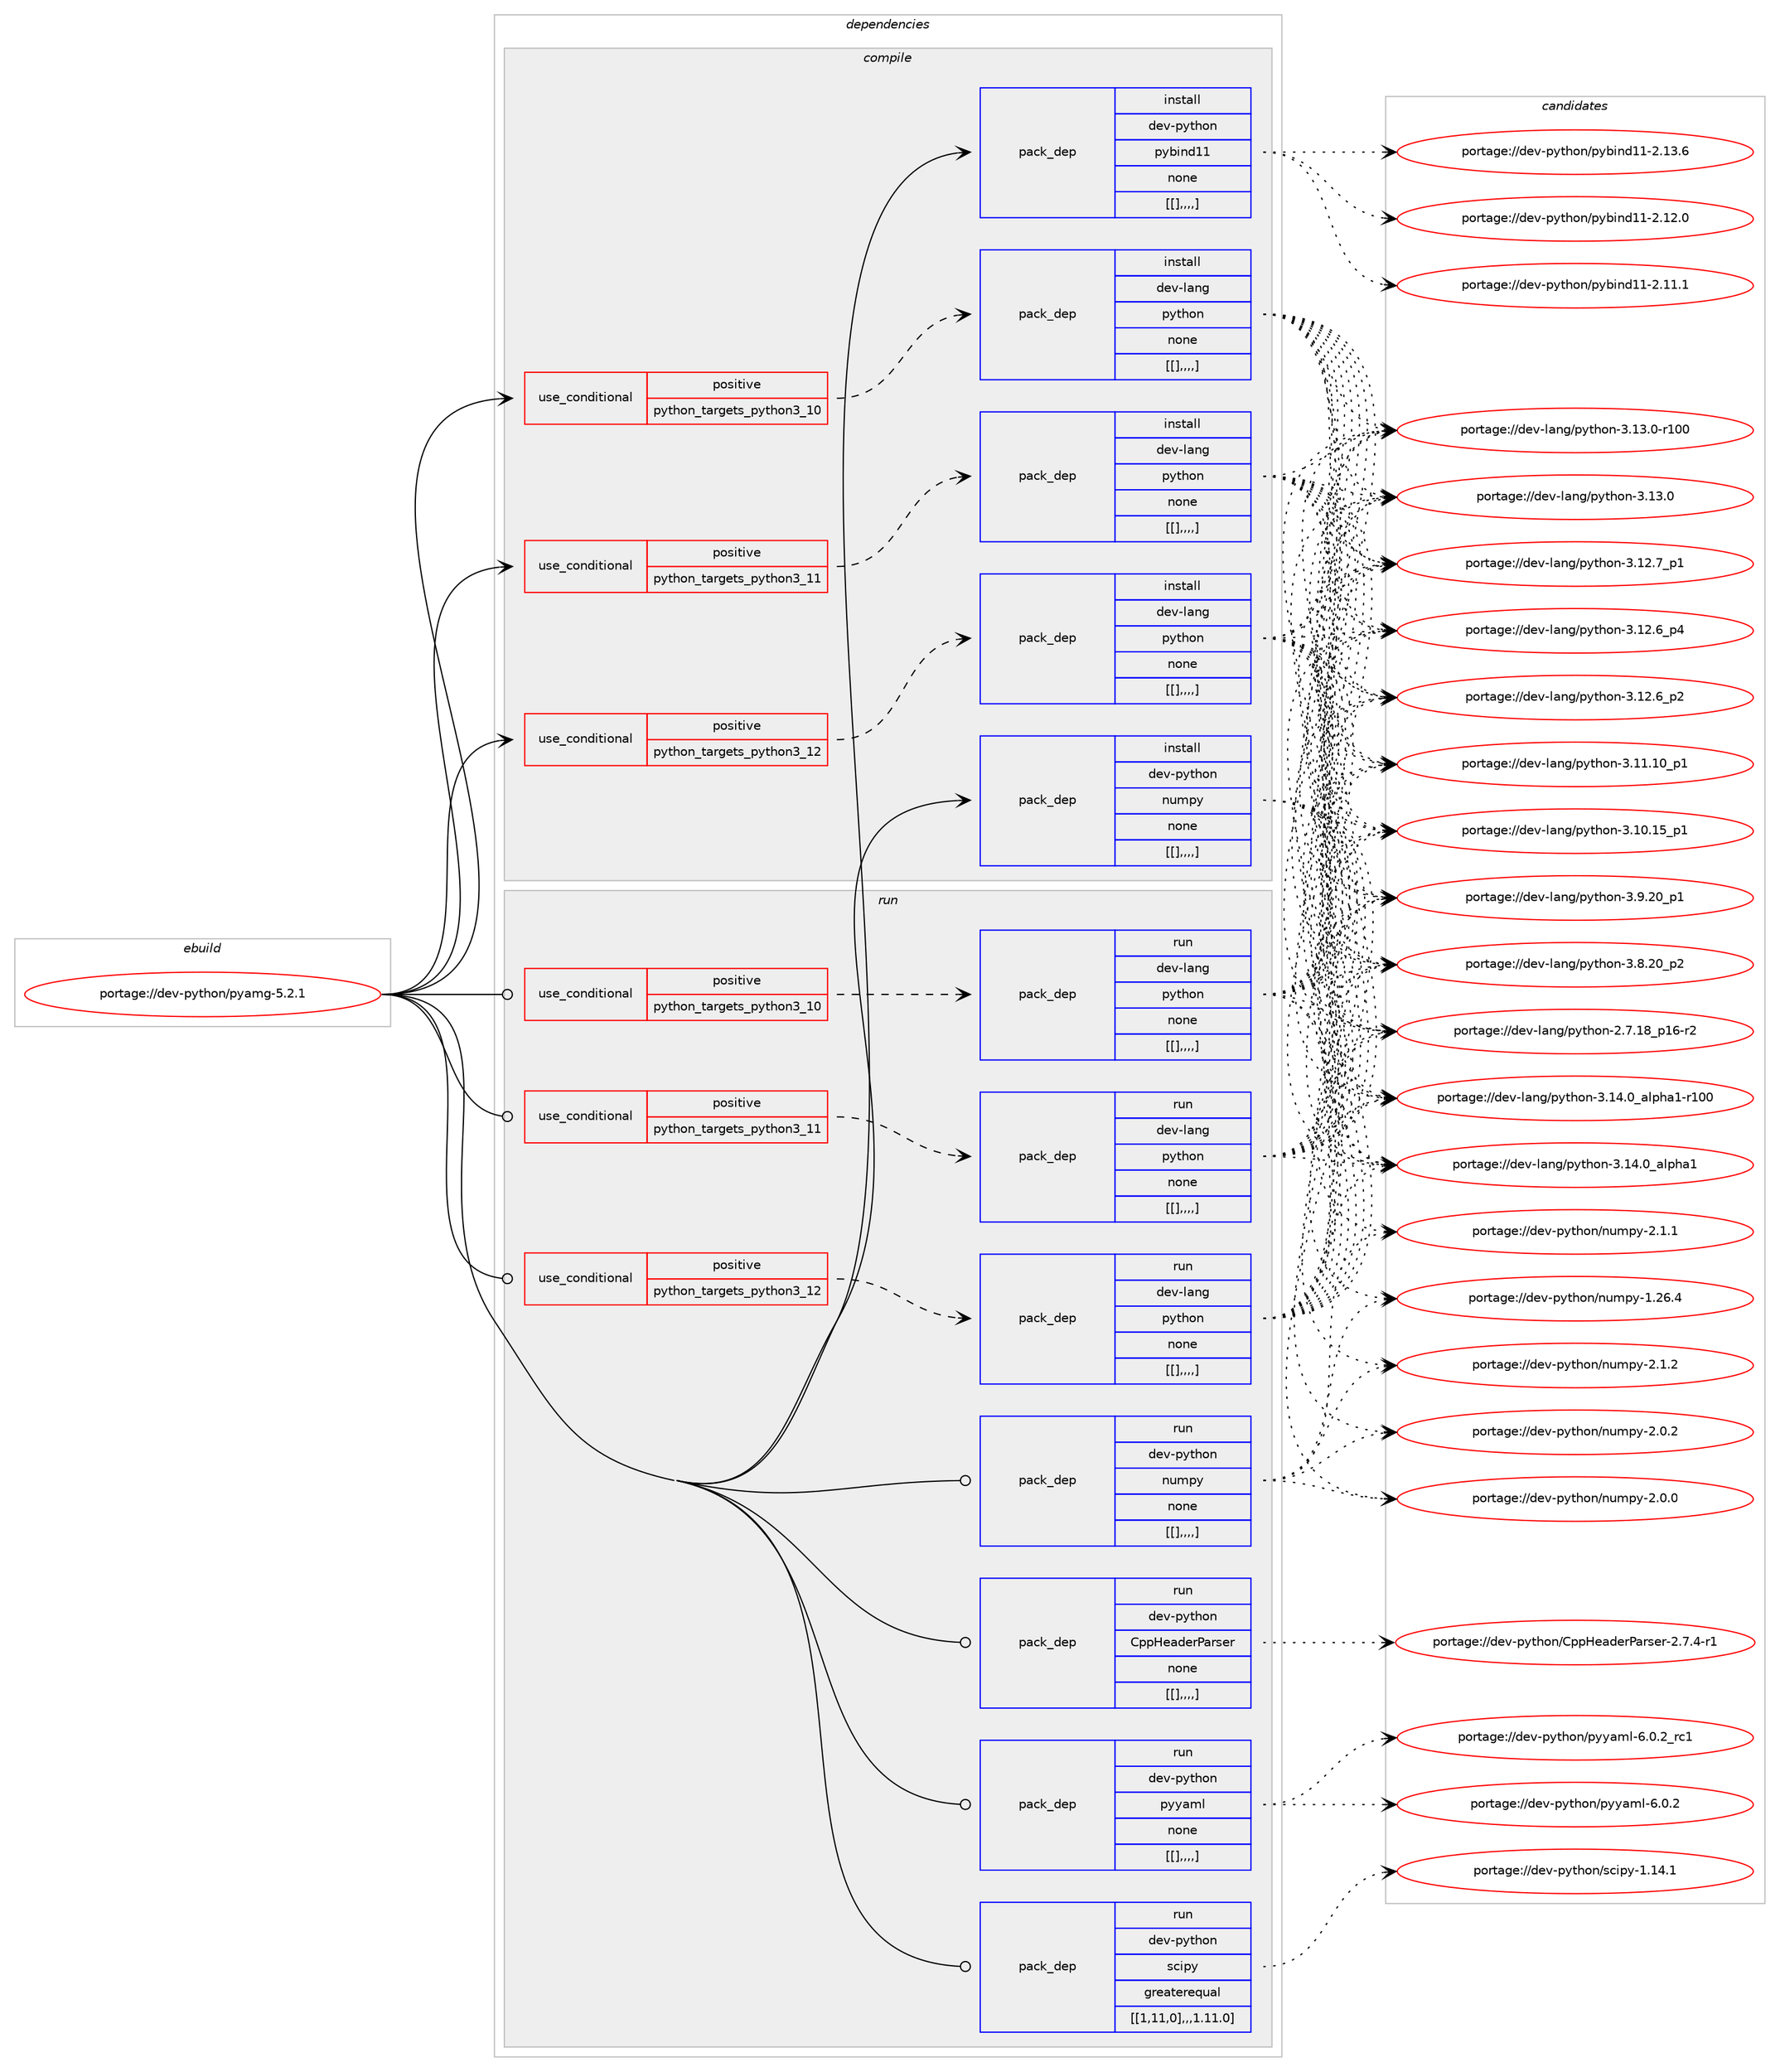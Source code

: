 digraph prolog {

# *************
# Graph options
# *************

newrank=true;
concentrate=true;
compound=true;
graph [rankdir=LR,fontname=Helvetica,fontsize=10,ranksep=1.5];#, ranksep=2.5, nodesep=0.2];
edge  [arrowhead=vee];
node  [fontname=Helvetica,fontsize=10];

# **********
# The ebuild
# **********

subgraph cluster_leftcol {
color=gray;
label=<<i>ebuild</i>>;
id [label="portage://dev-python/pyamg-5.2.1", color=red, width=4, href="../dev-python/pyamg-5.2.1.svg"];
}

# ****************
# The dependencies
# ****************

subgraph cluster_midcol {
color=gray;
label=<<i>dependencies</i>>;
subgraph cluster_compile {
fillcolor="#eeeeee";
style=filled;
label=<<i>compile</i>>;
subgraph cond39052 {
dependency162117 [label=<<TABLE BORDER="0" CELLBORDER="1" CELLSPACING="0" CELLPADDING="4"><TR><TD ROWSPAN="3" CELLPADDING="10">use_conditional</TD></TR><TR><TD>positive</TD></TR><TR><TD>python_targets_python3_10</TD></TR></TABLE>>, shape=none, color=red];
subgraph pack121745 {
dependency162138 [label=<<TABLE BORDER="0" CELLBORDER="1" CELLSPACING="0" CELLPADDING="4" WIDTH="220"><TR><TD ROWSPAN="6" CELLPADDING="30">pack_dep</TD></TR><TR><TD WIDTH="110">install</TD></TR><TR><TD>dev-lang</TD></TR><TR><TD>python</TD></TR><TR><TD>none</TD></TR><TR><TD>[[],,,,]</TD></TR></TABLE>>, shape=none, color=blue];
}
dependency162117:e -> dependency162138:w [weight=20,style="dashed",arrowhead="vee"];
}
id:e -> dependency162117:w [weight=20,style="solid",arrowhead="vee"];
subgraph cond39086 {
dependency162206 [label=<<TABLE BORDER="0" CELLBORDER="1" CELLSPACING="0" CELLPADDING="4"><TR><TD ROWSPAN="3" CELLPADDING="10">use_conditional</TD></TR><TR><TD>positive</TD></TR><TR><TD>python_targets_python3_11</TD></TR></TABLE>>, shape=none, color=red];
subgraph pack121788 {
dependency162209 [label=<<TABLE BORDER="0" CELLBORDER="1" CELLSPACING="0" CELLPADDING="4" WIDTH="220"><TR><TD ROWSPAN="6" CELLPADDING="30">pack_dep</TD></TR><TR><TD WIDTH="110">install</TD></TR><TR><TD>dev-lang</TD></TR><TR><TD>python</TD></TR><TR><TD>none</TD></TR><TR><TD>[[],,,,]</TD></TR></TABLE>>, shape=none, color=blue];
}
dependency162206:e -> dependency162209:w [weight=20,style="dashed",arrowhead="vee"];
}
id:e -> dependency162206:w [weight=20,style="solid",arrowhead="vee"];
subgraph cond39118 {
dependency162303 [label=<<TABLE BORDER="0" CELLBORDER="1" CELLSPACING="0" CELLPADDING="4"><TR><TD ROWSPAN="3" CELLPADDING="10">use_conditional</TD></TR><TR><TD>positive</TD></TR><TR><TD>python_targets_python3_12</TD></TR></TABLE>>, shape=none, color=red];
subgraph pack121841 {
dependency162306 [label=<<TABLE BORDER="0" CELLBORDER="1" CELLSPACING="0" CELLPADDING="4" WIDTH="220"><TR><TD ROWSPAN="6" CELLPADDING="30">pack_dep</TD></TR><TR><TD WIDTH="110">install</TD></TR><TR><TD>dev-lang</TD></TR><TR><TD>python</TD></TR><TR><TD>none</TD></TR><TR><TD>[[],,,,]</TD></TR></TABLE>>, shape=none, color=blue];
}
dependency162303:e -> dependency162306:w [weight=20,style="dashed",arrowhead="vee"];
}
id:e -> dependency162303:w [weight=20,style="solid",arrowhead="vee"];
subgraph pack121862 {
dependency162337 [label=<<TABLE BORDER="0" CELLBORDER="1" CELLSPACING="0" CELLPADDING="4" WIDTH="220"><TR><TD ROWSPAN="6" CELLPADDING="30">pack_dep</TD></TR><TR><TD WIDTH="110">install</TD></TR><TR><TD>dev-python</TD></TR><TR><TD>numpy</TD></TR><TR><TD>none</TD></TR><TR><TD>[[],,,,]</TD></TR></TABLE>>, shape=none, color=blue];
}
id:e -> dependency162337:w [weight=20,style="solid",arrowhead="vee"];
subgraph pack121882 {
dependency162445 [label=<<TABLE BORDER="0" CELLBORDER="1" CELLSPACING="0" CELLPADDING="4" WIDTH="220"><TR><TD ROWSPAN="6" CELLPADDING="30">pack_dep</TD></TR><TR><TD WIDTH="110">install</TD></TR><TR><TD>dev-python</TD></TR><TR><TD>pybind11</TD></TR><TR><TD>none</TD></TR><TR><TD>[[],,,,]</TD></TR></TABLE>>, shape=none, color=blue];
}
id:e -> dependency162445:w [weight=20,style="solid",arrowhead="vee"];
}
subgraph cluster_compileandrun {
fillcolor="#eeeeee";
style=filled;
label=<<i>compile and run</i>>;
}
subgraph cluster_run {
fillcolor="#eeeeee";
style=filled;
label=<<i>run</i>>;
subgraph cond39216 {
dependency162471 [label=<<TABLE BORDER="0" CELLBORDER="1" CELLSPACING="0" CELLPADDING="4"><TR><TD ROWSPAN="3" CELLPADDING="10">use_conditional</TD></TR><TR><TD>positive</TD></TR><TR><TD>python_targets_python3_10</TD></TR></TABLE>>, shape=none, color=red];
subgraph pack121959 {
dependency162567 [label=<<TABLE BORDER="0" CELLBORDER="1" CELLSPACING="0" CELLPADDING="4" WIDTH="220"><TR><TD ROWSPAN="6" CELLPADDING="30">pack_dep</TD></TR><TR><TD WIDTH="110">run</TD></TR><TR><TD>dev-lang</TD></TR><TR><TD>python</TD></TR><TR><TD>none</TD></TR><TR><TD>[[],,,,]</TD></TR></TABLE>>, shape=none, color=blue];
}
dependency162471:e -> dependency162567:w [weight=20,style="dashed",arrowhead="vee"];
}
id:e -> dependency162471:w [weight=20,style="solid",arrowhead="odot"];
subgraph cond39268 {
dependency162570 [label=<<TABLE BORDER="0" CELLBORDER="1" CELLSPACING="0" CELLPADDING="4"><TR><TD ROWSPAN="3" CELLPADDING="10">use_conditional</TD></TR><TR><TD>positive</TD></TR><TR><TD>python_targets_python3_11</TD></TR></TABLE>>, shape=none, color=red];
subgraph pack122013 {
dependency162672 [label=<<TABLE BORDER="0" CELLBORDER="1" CELLSPACING="0" CELLPADDING="4" WIDTH="220"><TR><TD ROWSPAN="6" CELLPADDING="30">pack_dep</TD></TR><TR><TD WIDTH="110">run</TD></TR><TR><TD>dev-lang</TD></TR><TR><TD>python</TD></TR><TR><TD>none</TD></TR><TR><TD>[[],,,,]</TD></TR></TABLE>>, shape=none, color=blue];
}
dependency162570:e -> dependency162672:w [weight=20,style="dashed",arrowhead="vee"];
}
id:e -> dependency162570:w [weight=20,style="solid",arrowhead="odot"];
subgraph cond39312 {
dependency162680 [label=<<TABLE BORDER="0" CELLBORDER="1" CELLSPACING="0" CELLPADDING="4"><TR><TD ROWSPAN="3" CELLPADDING="10">use_conditional</TD></TR><TR><TD>positive</TD></TR><TR><TD>python_targets_python3_12</TD></TR></TABLE>>, shape=none, color=red];
subgraph pack122056 {
dependency162740 [label=<<TABLE BORDER="0" CELLBORDER="1" CELLSPACING="0" CELLPADDING="4" WIDTH="220"><TR><TD ROWSPAN="6" CELLPADDING="30">pack_dep</TD></TR><TR><TD WIDTH="110">run</TD></TR><TR><TD>dev-lang</TD></TR><TR><TD>python</TD></TR><TR><TD>none</TD></TR><TR><TD>[[],,,,]</TD></TR></TABLE>>, shape=none, color=blue];
}
dependency162680:e -> dependency162740:w [weight=20,style="dashed",arrowhead="vee"];
}
id:e -> dependency162680:w [weight=20,style="solid",arrowhead="odot"];
subgraph pack122089 {
dependency162781 [label=<<TABLE BORDER="0" CELLBORDER="1" CELLSPACING="0" CELLPADDING="4" WIDTH="220"><TR><TD ROWSPAN="6" CELLPADDING="30">pack_dep</TD></TR><TR><TD WIDTH="110">run</TD></TR><TR><TD>dev-python</TD></TR><TR><TD>CppHeaderParser</TD></TR><TR><TD>none</TD></TR><TR><TD>[[],,,,]</TD></TR></TABLE>>, shape=none, color=blue];
}
id:e -> dependency162781:w [weight=20,style="solid",arrowhead="odot"];
subgraph pack122124 {
dependency162823 [label=<<TABLE BORDER="0" CELLBORDER="1" CELLSPACING="0" CELLPADDING="4" WIDTH="220"><TR><TD ROWSPAN="6" CELLPADDING="30">pack_dep</TD></TR><TR><TD WIDTH="110">run</TD></TR><TR><TD>dev-python</TD></TR><TR><TD>numpy</TD></TR><TR><TD>none</TD></TR><TR><TD>[[],,,,]</TD></TR></TABLE>>, shape=none, color=blue];
}
id:e -> dependency162823:w [weight=20,style="solid",arrowhead="odot"];
subgraph pack122167 {
dependency162895 [label=<<TABLE BORDER="0" CELLBORDER="1" CELLSPACING="0" CELLPADDING="4" WIDTH="220"><TR><TD ROWSPAN="6" CELLPADDING="30">pack_dep</TD></TR><TR><TD WIDTH="110">run</TD></TR><TR><TD>dev-python</TD></TR><TR><TD>pyyaml</TD></TR><TR><TD>none</TD></TR><TR><TD>[[],,,,]</TD></TR></TABLE>>, shape=none, color=blue];
}
id:e -> dependency162895:w [weight=20,style="solid",arrowhead="odot"];
subgraph pack122192 {
dependency163000 [label=<<TABLE BORDER="0" CELLBORDER="1" CELLSPACING="0" CELLPADDING="4" WIDTH="220"><TR><TD ROWSPAN="6" CELLPADDING="30">pack_dep</TD></TR><TR><TD WIDTH="110">run</TD></TR><TR><TD>dev-python</TD></TR><TR><TD>scipy</TD></TR><TR><TD>greaterequal</TD></TR><TR><TD>[[1,11,0],,,1.11.0]</TD></TR></TABLE>>, shape=none, color=blue];
}
id:e -> dependency163000:w [weight=20,style="solid",arrowhead="odot"];
}
}

# **************
# The candidates
# **************

subgraph cluster_choices {
rank=same;
color=gray;
label=<<i>candidates</i>>;

subgraph choice121979 {
color=black;
nodesep=1;
choice100101118451089711010347112121116104111110455146495246489597108112104974945114494848 [label="portage://dev-lang/python-3.14.0_alpha1-r100", color=red, width=4,href="../dev-lang/python-3.14.0_alpha1-r100.svg"];
choice1001011184510897110103471121211161041111104551464952464895971081121049749 [label="portage://dev-lang/python-3.14.0_alpha1", color=red, width=4,href="../dev-lang/python-3.14.0_alpha1.svg"];
choice1001011184510897110103471121211161041111104551464951464845114494848 [label="portage://dev-lang/python-3.13.0-r100", color=red, width=4,href="../dev-lang/python-3.13.0-r100.svg"];
choice10010111845108971101034711212111610411111045514649514648 [label="portage://dev-lang/python-3.13.0", color=red, width=4,href="../dev-lang/python-3.13.0.svg"];
choice100101118451089711010347112121116104111110455146495046559511249 [label="portage://dev-lang/python-3.12.7_p1", color=red, width=4,href="../dev-lang/python-3.12.7_p1.svg"];
choice100101118451089711010347112121116104111110455146495046549511252 [label="portage://dev-lang/python-3.12.6_p4", color=red, width=4,href="../dev-lang/python-3.12.6_p4.svg"];
choice100101118451089711010347112121116104111110455146495046549511250 [label="portage://dev-lang/python-3.12.6_p2", color=red, width=4,href="../dev-lang/python-3.12.6_p2.svg"];
choice10010111845108971101034711212111610411111045514649494649489511249 [label="portage://dev-lang/python-3.11.10_p1", color=red, width=4,href="../dev-lang/python-3.11.10_p1.svg"];
choice10010111845108971101034711212111610411111045514649484649539511249 [label="portage://dev-lang/python-3.10.15_p1", color=red, width=4,href="../dev-lang/python-3.10.15_p1.svg"];
choice100101118451089711010347112121116104111110455146574650489511249 [label="portage://dev-lang/python-3.9.20_p1", color=red, width=4,href="../dev-lang/python-3.9.20_p1.svg"];
choice100101118451089711010347112121116104111110455146564650489511250 [label="portage://dev-lang/python-3.8.20_p2", color=red, width=4,href="../dev-lang/python-3.8.20_p2.svg"];
choice100101118451089711010347112121116104111110455046554649569511249544511450 [label="portage://dev-lang/python-2.7.18_p16-r2", color=red, width=4,href="../dev-lang/python-2.7.18_p16-r2.svg"];
dependency162138:e -> choice100101118451089711010347112121116104111110455146495246489597108112104974945114494848:w [style=dotted,weight="100"];
dependency162138:e -> choice1001011184510897110103471121211161041111104551464952464895971081121049749:w [style=dotted,weight="100"];
dependency162138:e -> choice1001011184510897110103471121211161041111104551464951464845114494848:w [style=dotted,weight="100"];
dependency162138:e -> choice10010111845108971101034711212111610411111045514649514648:w [style=dotted,weight="100"];
dependency162138:e -> choice100101118451089711010347112121116104111110455146495046559511249:w [style=dotted,weight="100"];
dependency162138:e -> choice100101118451089711010347112121116104111110455146495046549511252:w [style=dotted,weight="100"];
dependency162138:e -> choice100101118451089711010347112121116104111110455146495046549511250:w [style=dotted,weight="100"];
dependency162138:e -> choice10010111845108971101034711212111610411111045514649494649489511249:w [style=dotted,weight="100"];
dependency162138:e -> choice10010111845108971101034711212111610411111045514649484649539511249:w [style=dotted,weight="100"];
dependency162138:e -> choice100101118451089711010347112121116104111110455146574650489511249:w [style=dotted,weight="100"];
dependency162138:e -> choice100101118451089711010347112121116104111110455146564650489511250:w [style=dotted,weight="100"];
dependency162138:e -> choice100101118451089711010347112121116104111110455046554649569511249544511450:w [style=dotted,weight="100"];
}
subgraph choice122049 {
color=black;
nodesep=1;
choice100101118451089711010347112121116104111110455146495246489597108112104974945114494848 [label="portage://dev-lang/python-3.14.0_alpha1-r100", color=red, width=4,href="../dev-lang/python-3.14.0_alpha1-r100.svg"];
choice1001011184510897110103471121211161041111104551464952464895971081121049749 [label="portage://dev-lang/python-3.14.0_alpha1", color=red, width=4,href="../dev-lang/python-3.14.0_alpha1.svg"];
choice1001011184510897110103471121211161041111104551464951464845114494848 [label="portage://dev-lang/python-3.13.0-r100", color=red, width=4,href="../dev-lang/python-3.13.0-r100.svg"];
choice10010111845108971101034711212111610411111045514649514648 [label="portage://dev-lang/python-3.13.0", color=red, width=4,href="../dev-lang/python-3.13.0.svg"];
choice100101118451089711010347112121116104111110455146495046559511249 [label="portage://dev-lang/python-3.12.7_p1", color=red, width=4,href="../dev-lang/python-3.12.7_p1.svg"];
choice100101118451089711010347112121116104111110455146495046549511252 [label="portage://dev-lang/python-3.12.6_p4", color=red, width=4,href="../dev-lang/python-3.12.6_p4.svg"];
choice100101118451089711010347112121116104111110455146495046549511250 [label="portage://dev-lang/python-3.12.6_p2", color=red, width=4,href="../dev-lang/python-3.12.6_p2.svg"];
choice10010111845108971101034711212111610411111045514649494649489511249 [label="portage://dev-lang/python-3.11.10_p1", color=red, width=4,href="../dev-lang/python-3.11.10_p1.svg"];
choice10010111845108971101034711212111610411111045514649484649539511249 [label="portage://dev-lang/python-3.10.15_p1", color=red, width=4,href="../dev-lang/python-3.10.15_p1.svg"];
choice100101118451089711010347112121116104111110455146574650489511249 [label="portage://dev-lang/python-3.9.20_p1", color=red, width=4,href="../dev-lang/python-3.9.20_p1.svg"];
choice100101118451089711010347112121116104111110455146564650489511250 [label="portage://dev-lang/python-3.8.20_p2", color=red, width=4,href="../dev-lang/python-3.8.20_p2.svg"];
choice100101118451089711010347112121116104111110455046554649569511249544511450 [label="portage://dev-lang/python-2.7.18_p16-r2", color=red, width=4,href="../dev-lang/python-2.7.18_p16-r2.svg"];
dependency162209:e -> choice100101118451089711010347112121116104111110455146495246489597108112104974945114494848:w [style=dotted,weight="100"];
dependency162209:e -> choice1001011184510897110103471121211161041111104551464952464895971081121049749:w [style=dotted,weight="100"];
dependency162209:e -> choice1001011184510897110103471121211161041111104551464951464845114494848:w [style=dotted,weight="100"];
dependency162209:e -> choice10010111845108971101034711212111610411111045514649514648:w [style=dotted,weight="100"];
dependency162209:e -> choice100101118451089711010347112121116104111110455146495046559511249:w [style=dotted,weight="100"];
dependency162209:e -> choice100101118451089711010347112121116104111110455146495046549511252:w [style=dotted,weight="100"];
dependency162209:e -> choice100101118451089711010347112121116104111110455146495046549511250:w [style=dotted,weight="100"];
dependency162209:e -> choice10010111845108971101034711212111610411111045514649494649489511249:w [style=dotted,weight="100"];
dependency162209:e -> choice10010111845108971101034711212111610411111045514649484649539511249:w [style=dotted,weight="100"];
dependency162209:e -> choice100101118451089711010347112121116104111110455146574650489511249:w [style=dotted,weight="100"];
dependency162209:e -> choice100101118451089711010347112121116104111110455146564650489511250:w [style=dotted,weight="100"];
dependency162209:e -> choice100101118451089711010347112121116104111110455046554649569511249544511450:w [style=dotted,weight="100"];
}
subgraph choice122066 {
color=black;
nodesep=1;
choice100101118451089711010347112121116104111110455146495246489597108112104974945114494848 [label="portage://dev-lang/python-3.14.0_alpha1-r100", color=red, width=4,href="../dev-lang/python-3.14.0_alpha1-r100.svg"];
choice1001011184510897110103471121211161041111104551464952464895971081121049749 [label="portage://dev-lang/python-3.14.0_alpha1", color=red, width=4,href="../dev-lang/python-3.14.0_alpha1.svg"];
choice1001011184510897110103471121211161041111104551464951464845114494848 [label="portage://dev-lang/python-3.13.0-r100", color=red, width=4,href="../dev-lang/python-3.13.0-r100.svg"];
choice10010111845108971101034711212111610411111045514649514648 [label="portage://dev-lang/python-3.13.0", color=red, width=4,href="../dev-lang/python-3.13.0.svg"];
choice100101118451089711010347112121116104111110455146495046559511249 [label="portage://dev-lang/python-3.12.7_p1", color=red, width=4,href="../dev-lang/python-3.12.7_p1.svg"];
choice100101118451089711010347112121116104111110455146495046549511252 [label="portage://dev-lang/python-3.12.6_p4", color=red, width=4,href="../dev-lang/python-3.12.6_p4.svg"];
choice100101118451089711010347112121116104111110455146495046549511250 [label="portage://dev-lang/python-3.12.6_p2", color=red, width=4,href="../dev-lang/python-3.12.6_p2.svg"];
choice10010111845108971101034711212111610411111045514649494649489511249 [label="portage://dev-lang/python-3.11.10_p1", color=red, width=4,href="../dev-lang/python-3.11.10_p1.svg"];
choice10010111845108971101034711212111610411111045514649484649539511249 [label="portage://dev-lang/python-3.10.15_p1", color=red, width=4,href="../dev-lang/python-3.10.15_p1.svg"];
choice100101118451089711010347112121116104111110455146574650489511249 [label="portage://dev-lang/python-3.9.20_p1", color=red, width=4,href="../dev-lang/python-3.9.20_p1.svg"];
choice100101118451089711010347112121116104111110455146564650489511250 [label="portage://dev-lang/python-3.8.20_p2", color=red, width=4,href="../dev-lang/python-3.8.20_p2.svg"];
choice100101118451089711010347112121116104111110455046554649569511249544511450 [label="portage://dev-lang/python-2.7.18_p16-r2", color=red, width=4,href="../dev-lang/python-2.7.18_p16-r2.svg"];
dependency162306:e -> choice100101118451089711010347112121116104111110455146495246489597108112104974945114494848:w [style=dotted,weight="100"];
dependency162306:e -> choice1001011184510897110103471121211161041111104551464952464895971081121049749:w [style=dotted,weight="100"];
dependency162306:e -> choice1001011184510897110103471121211161041111104551464951464845114494848:w [style=dotted,weight="100"];
dependency162306:e -> choice10010111845108971101034711212111610411111045514649514648:w [style=dotted,weight="100"];
dependency162306:e -> choice100101118451089711010347112121116104111110455146495046559511249:w [style=dotted,weight="100"];
dependency162306:e -> choice100101118451089711010347112121116104111110455146495046549511252:w [style=dotted,weight="100"];
dependency162306:e -> choice100101118451089711010347112121116104111110455146495046549511250:w [style=dotted,weight="100"];
dependency162306:e -> choice10010111845108971101034711212111610411111045514649494649489511249:w [style=dotted,weight="100"];
dependency162306:e -> choice10010111845108971101034711212111610411111045514649484649539511249:w [style=dotted,weight="100"];
dependency162306:e -> choice100101118451089711010347112121116104111110455146574650489511249:w [style=dotted,weight="100"];
dependency162306:e -> choice100101118451089711010347112121116104111110455146564650489511250:w [style=dotted,weight="100"];
dependency162306:e -> choice100101118451089711010347112121116104111110455046554649569511249544511450:w [style=dotted,weight="100"];
}
subgraph choice122085 {
color=black;
nodesep=1;
choice1001011184511212111610411111047110117109112121455046494650 [label="portage://dev-python/numpy-2.1.2", color=red, width=4,href="../dev-python/numpy-2.1.2.svg"];
choice1001011184511212111610411111047110117109112121455046494649 [label="portage://dev-python/numpy-2.1.1", color=red, width=4,href="../dev-python/numpy-2.1.1.svg"];
choice1001011184511212111610411111047110117109112121455046484650 [label="portage://dev-python/numpy-2.0.2", color=red, width=4,href="../dev-python/numpy-2.0.2.svg"];
choice1001011184511212111610411111047110117109112121455046484648 [label="portage://dev-python/numpy-2.0.0", color=red, width=4,href="../dev-python/numpy-2.0.0.svg"];
choice100101118451121211161041111104711011710911212145494650544652 [label="portage://dev-python/numpy-1.26.4", color=red, width=4,href="../dev-python/numpy-1.26.4.svg"];
dependency162337:e -> choice1001011184511212111610411111047110117109112121455046494650:w [style=dotted,weight="100"];
dependency162337:e -> choice1001011184511212111610411111047110117109112121455046494649:w [style=dotted,weight="100"];
dependency162337:e -> choice1001011184511212111610411111047110117109112121455046484650:w [style=dotted,weight="100"];
dependency162337:e -> choice1001011184511212111610411111047110117109112121455046484648:w [style=dotted,weight="100"];
dependency162337:e -> choice100101118451121211161041111104711011710911212145494650544652:w [style=dotted,weight="100"];
}
subgraph choice122110 {
color=black;
nodesep=1;
choice100101118451121211161041111104711212198105110100494945504649514654 [label="portage://dev-python/pybind11-2.13.6", color=red, width=4,href="../dev-python/pybind11-2.13.6.svg"];
choice100101118451121211161041111104711212198105110100494945504649504648 [label="portage://dev-python/pybind11-2.12.0", color=red, width=4,href="../dev-python/pybind11-2.12.0.svg"];
choice100101118451121211161041111104711212198105110100494945504649494649 [label="portage://dev-python/pybind11-2.11.1", color=red, width=4,href="../dev-python/pybind11-2.11.1.svg"];
dependency162445:e -> choice100101118451121211161041111104711212198105110100494945504649514654:w [style=dotted,weight="100"];
dependency162445:e -> choice100101118451121211161041111104711212198105110100494945504649504648:w [style=dotted,weight="100"];
dependency162445:e -> choice100101118451121211161041111104711212198105110100494945504649494649:w [style=dotted,weight="100"];
}
subgraph choice122113 {
color=black;
nodesep=1;
choice100101118451089711010347112121116104111110455146495246489597108112104974945114494848 [label="portage://dev-lang/python-3.14.0_alpha1-r100", color=red, width=4,href="../dev-lang/python-3.14.0_alpha1-r100.svg"];
choice1001011184510897110103471121211161041111104551464952464895971081121049749 [label="portage://dev-lang/python-3.14.0_alpha1", color=red, width=4,href="../dev-lang/python-3.14.0_alpha1.svg"];
choice1001011184510897110103471121211161041111104551464951464845114494848 [label="portage://dev-lang/python-3.13.0-r100", color=red, width=4,href="../dev-lang/python-3.13.0-r100.svg"];
choice10010111845108971101034711212111610411111045514649514648 [label="portage://dev-lang/python-3.13.0", color=red, width=4,href="../dev-lang/python-3.13.0.svg"];
choice100101118451089711010347112121116104111110455146495046559511249 [label="portage://dev-lang/python-3.12.7_p1", color=red, width=4,href="../dev-lang/python-3.12.7_p1.svg"];
choice100101118451089711010347112121116104111110455146495046549511252 [label="portage://dev-lang/python-3.12.6_p4", color=red, width=4,href="../dev-lang/python-3.12.6_p4.svg"];
choice100101118451089711010347112121116104111110455146495046549511250 [label="portage://dev-lang/python-3.12.6_p2", color=red, width=4,href="../dev-lang/python-3.12.6_p2.svg"];
choice10010111845108971101034711212111610411111045514649494649489511249 [label="portage://dev-lang/python-3.11.10_p1", color=red, width=4,href="../dev-lang/python-3.11.10_p1.svg"];
choice10010111845108971101034711212111610411111045514649484649539511249 [label="portage://dev-lang/python-3.10.15_p1", color=red, width=4,href="../dev-lang/python-3.10.15_p1.svg"];
choice100101118451089711010347112121116104111110455146574650489511249 [label="portage://dev-lang/python-3.9.20_p1", color=red, width=4,href="../dev-lang/python-3.9.20_p1.svg"];
choice100101118451089711010347112121116104111110455146564650489511250 [label="portage://dev-lang/python-3.8.20_p2", color=red, width=4,href="../dev-lang/python-3.8.20_p2.svg"];
choice100101118451089711010347112121116104111110455046554649569511249544511450 [label="portage://dev-lang/python-2.7.18_p16-r2", color=red, width=4,href="../dev-lang/python-2.7.18_p16-r2.svg"];
dependency162567:e -> choice100101118451089711010347112121116104111110455146495246489597108112104974945114494848:w [style=dotted,weight="100"];
dependency162567:e -> choice1001011184510897110103471121211161041111104551464952464895971081121049749:w [style=dotted,weight="100"];
dependency162567:e -> choice1001011184510897110103471121211161041111104551464951464845114494848:w [style=dotted,weight="100"];
dependency162567:e -> choice10010111845108971101034711212111610411111045514649514648:w [style=dotted,weight="100"];
dependency162567:e -> choice100101118451089711010347112121116104111110455146495046559511249:w [style=dotted,weight="100"];
dependency162567:e -> choice100101118451089711010347112121116104111110455146495046549511252:w [style=dotted,weight="100"];
dependency162567:e -> choice100101118451089711010347112121116104111110455146495046549511250:w [style=dotted,weight="100"];
dependency162567:e -> choice10010111845108971101034711212111610411111045514649494649489511249:w [style=dotted,weight="100"];
dependency162567:e -> choice10010111845108971101034711212111610411111045514649484649539511249:w [style=dotted,weight="100"];
dependency162567:e -> choice100101118451089711010347112121116104111110455146574650489511249:w [style=dotted,weight="100"];
dependency162567:e -> choice100101118451089711010347112121116104111110455146564650489511250:w [style=dotted,weight="100"];
dependency162567:e -> choice100101118451089711010347112121116104111110455046554649569511249544511450:w [style=dotted,weight="100"];
}
subgraph choice122122 {
color=black;
nodesep=1;
choice100101118451089711010347112121116104111110455146495246489597108112104974945114494848 [label="portage://dev-lang/python-3.14.0_alpha1-r100", color=red, width=4,href="../dev-lang/python-3.14.0_alpha1-r100.svg"];
choice1001011184510897110103471121211161041111104551464952464895971081121049749 [label="portage://dev-lang/python-3.14.0_alpha1", color=red, width=4,href="../dev-lang/python-3.14.0_alpha1.svg"];
choice1001011184510897110103471121211161041111104551464951464845114494848 [label="portage://dev-lang/python-3.13.0-r100", color=red, width=4,href="../dev-lang/python-3.13.0-r100.svg"];
choice10010111845108971101034711212111610411111045514649514648 [label="portage://dev-lang/python-3.13.0", color=red, width=4,href="../dev-lang/python-3.13.0.svg"];
choice100101118451089711010347112121116104111110455146495046559511249 [label="portage://dev-lang/python-3.12.7_p1", color=red, width=4,href="../dev-lang/python-3.12.7_p1.svg"];
choice100101118451089711010347112121116104111110455146495046549511252 [label="portage://dev-lang/python-3.12.6_p4", color=red, width=4,href="../dev-lang/python-3.12.6_p4.svg"];
choice100101118451089711010347112121116104111110455146495046549511250 [label="portage://dev-lang/python-3.12.6_p2", color=red, width=4,href="../dev-lang/python-3.12.6_p2.svg"];
choice10010111845108971101034711212111610411111045514649494649489511249 [label="portage://dev-lang/python-3.11.10_p1", color=red, width=4,href="../dev-lang/python-3.11.10_p1.svg"];
choice10010111845108971101034711212111610411111045514649484649539511249 [label="portage://dev-lang/python-3.10.15_p1", color=red, width=4,href="../dev-lang/python-3.10.15_p1.svg"];
choice100101118451089711010347112121116104111110455146574650489511249 [label="portage://dev-lang/python-3.9.20_p1", color=red, width=4,href="../dev-lang/python-3.9.20_p1.svg"];
choice100101118451089711010347112121116104111110455146564650489511250 [label="portage://dev-lang/python-3.8.20_p2", color=red, width=4,href="../dev-lang/python-3.8.20_p2.svg"];
choice100101118451089711010347112121116104111110455046554649569511249544511450 [label="portage://dev-lang/python-2.7.18_p16-r2", color=red, width=4,href="../dev-lang/python-2.7.18_p16-r2.svg"];
dependency162672:e -> choice100101118451089711010347112121116104111110455146495246489597108112104974945114494848:w [style=dotted,weight="100"];
dependency162672:e -> choice1001011184510897110103471121211161041111104551464952464895971081121049749:w [style=dotted,weight="100"];
dependency162672:e -> choice1001011184510897110103471121211161041111104551464951464845114494848:w [style=dotted,weight="100"];
dependency162672:e -> choice10010111845108971101034711212111610411111045514649514648:w [style=dotted,weight="100"];
dependency162672:e -> choice100101118451089711010347112121116104111110455146495046559511249:w [style=dotted,weight="100"];
dependency162672:e -> choice100101118451089711010347112121116104111110455146495046549511252:w [style=dotted,weight="100"];
dependency162672:e -> choice100101118451089711010347112121116104111110455146495046549511250:w [style=dotted,weight="100"];
dependency162672:e -> choice10010111845108971101034711212111610411111045514649494649489511249:w [style=dotted,weight="100"];
dependency162672:e -> choice10010111845108971101034711212111610411111045514649484649539511249:w [style=dotted,weight="100"];
dependency162672:e -> choice100101118451089711010347112121116104111110455146574650489511249:w [style=dotted,weight="100"];
dependency162672:e -> choice100101118451089711010347112121116104111110455146564650489511250:w [style=dotted,weight="100"];
dependency162672:e -> choice100101118451089711010347112121116104111110455046554649569511249544511450:w [style=dotted,weight="100"];
}
subgraph choice122132 {
color=black;
nodesep=1;
choice100101118451089711010347112121116104111110455146495246489597108112104974945114494848 [label="portage://dev-lang/python-3.14.0_alpha1-r100", color=red, width=4,href="../dev-lang/python-3.14.0_alpha1-r100.svg"];
choice1001011184510897110103471121211161041111104551464952464895971081121049749 [label="portage://dev-lang/python-3.14.0_alpha1", color=red, width=4,href="../dev-lang/python-3.14.0_alpha1.svg"];
choice1001011184510897110103471121211161041111104551464951464845114494848 [label="portage://dev-lang/python-3.13.0-r100", color=red, width=4,href="../dev-lang/python-3.13.0-r100.svg"];
choice10010111845108971101034711212111610411111045514649514648 [label="portage://dev-lang/python-3.13.0", color=red, width=4,href="../dev-lang/python-3.13.0.svg"];
choice100101118451089711010347112121116104111110455146495046559511249 [label="portage://dev-lang/python-3.12.7_p1", color=red, width=4,href="../dev-lang/python-3.12.7_p1.svg"];
choice100101118451089711010347112121116104111110455146495046549511252 [label="portage://dev-lang/python-3.12.6_p4", color=red, width=4,href="../dev-lang/python-3.12.6_p4.svg"];
choice100101118451089711010347112121116104111110455146495046549511250 [label="portage://dev-lang/python-3.12.6_p2", color=red, width=4,href="../dev-lang/python-3.12.6_p2.svg"];
choice10010111845108971101034711212111610411111045514649494649489511249 [label="portage://dev-lang/python-3.11.10_p1", color=red, width=4,href="../dev-lang/python-3.11.10_p1.svg"];
choice10010111845108971101034711212111610411111045514649484649539511249 [label="portage://dev-lang/python-3.10.15_p1", color=red, width=4,href="../dev-lang/python-3.10.15_p1.svg"];
choice100101118451089711010347112121116104111110455146574650489511249 [label="portage://dev-lang/python-3.9.20_p1", color=red, width=4,href="../dev-lang/python-3.9.20_p1.svg"];
choice100101118451089711010347112121116104111110455146564650489511250 [label="portage://dev-lang/python-3.8.20_p2", color=red, width=4,href="../dev-lang/python-3.8.20_p2.svg"];
choice100101118451089711010347112121116104111110455046554649569511249544511450 [label="portage://dev-lang/python-2.7.18_p16-r2", color=red, width=4,href="../dev-lang/python-2.7.18_p16-r2.svg"];
dependency162740:e -> choice100101118451089711010347112121116104111110455146495246489597108112104974945114494848:w [style=dotted,weight="100"];
dependency162740:e -> choice1001011184510897110103471121211161041111104551464952464895971081121049749:w [style=dotted,weight="100"];
dependency162740:e -> choice1001011184510897110103471121211161041111104551464951464845114494848:w [style=dotted,weight="100"];
dependency162740:e -> choice10010111845108971101034711212111610411111045514649514648:w [style=dotted,weight="100"];
dependency162740:e -> choice100101118451089711010347112121116104111110455146495046559511249:w [style=dotted,weight="100"];
dependency162740:e -> choice100101118451089711010347112121116104111110455146495046549511252:w [style=dotted,weight="100"];
dependency162740:e -> choice100101118451089711010347112121116104111110455146495046549511250:w [style=dotted,weight="100"];
dependency162740:e -> choice10010111845108971101034711212111610411111045514649494649489511249:w [style=dotted,weight="100"];
dependency162740:e -> choice10010111845108971101034711212111610411111045514649484649539511249:w [style=dotted,weight="100"];
dependency162740:e -> choice100101118451089711010347112121116104111110455146574650489511249:w [style=dotted,weight="100"];
dependency162740:e -> choice100101118451089711010347112121116104111110455146564650489511250:w [style=dotted,weight="100"];
dependency162740:e -> choice100101118451089711010347112121116104111110455046554649569511249544511450:w [style=dotted,weight="100"];
}
subgraph choice122140 {
color=black;
nodesep=1;
choice100101118451121211161041111104767112112721019710010111480971141151011144550465546524511449 [label="portage://dev-python/CppHeaderParser-2.7.4-r1", color=red, width=4,href="../dev-python/CppHeaderParser-2.7.4-r1.svg"];
dependency162781:e -> choice100101118451121211161041111104767112112721019710010111480971141151011144550465546524511449:w [style=dotted,weight="100"];
}
subgraph choice122157 {
color=black;
nodesep=1;
choice1001011184511212111610411111047110117109112121455046494650 [label="portage://dev-python/numpy-2.1.2", color=red, width=4,href="../dev-python/numpy-2.1.2.svg"];
choice1001011184511212111610411111047110117109112121455046494649 [label="portage://dev-python/numpy-2.1.1", color=red, width=4,href="../dev-python/numpy-2.1.1.svg"];
choice1001011184511212111610411111047110117109112121455046484650 [label="portage://dev-python/numpy-2.0.2", color=red, width=4,href="../dev-python/numpy-2.0.2.svg"];
choice1001011184511212111610411111047110117109112121455046484648 [label="portage://dev-python/numpy-2.0.0", color=red, width=4,href="../dev-python/numpy-2.0.0.svg"];
choice100101118451121211161041111104711011710911212145494650544652 [label="portage://dev-python/numpy-1.26.4", color=red, width=4,href="../dev-python/numpy-1.26.4.svg"];
dependency162823:e -> choice1001011184511212111610411111047110117109112121455046494650:w [style=dotted,weight="100"];
dependency162823:e -> choice1001011184511212111610411111047110117109112121455046494649:w [style=dotted,weight="100"];
dependency162823:e -> choice1001011184511212111610411111047110117109112121455046484650:w [style=dotted,weight="100"];
dependency162823:e -> choice1001011184511212111610411111047110117109112121455046484648:w [style=dotted,weight="100"];
dependency162823:e -> choice100101118451121211161041111104711011710911212145494650544652:w [style=dotted,weight="100"];
}
subgraph choice122172 {
color=black;
nodesep=1;
choice100101118451121211161041111104711212112197109108455446484650951149949 [label="portage://dev-python/pyyaml-6.0.2_rc1", color=red, width=4,href="../dev-python/pyyaml-6.0.2_rc1.svg"];
choice100101118451121211161041111104711212112197109108455446484650 [label="portage://dev-python/pyyaml-6.0.2", color=red, width=4,href="../dev-python/pyyaml-6.0.2.svg"];
dependency162895:e -> choice100101118451121211161041111104711212112197109108455446484650951149949:w [style=dotted,weight="100"];
dependency162895:e -> choice100101118451121211161041111104711212112197109108455446484650:w [style=dotted,weight="100"];
}
subgraph choice122179 {
color=black;
nodesep=1;
choice10010111845112121116104111110471159910511212145494649524649 [label="portage://dev-python/scipy-1.14.1", color=red, width=4,href="../dev-python/scipy-1.14.1.svg"];
dependency163000:e -> choice10010111845112121116104111110471159910511212145494649524649:w [style=dotted,weight="100"];
}
}

}
